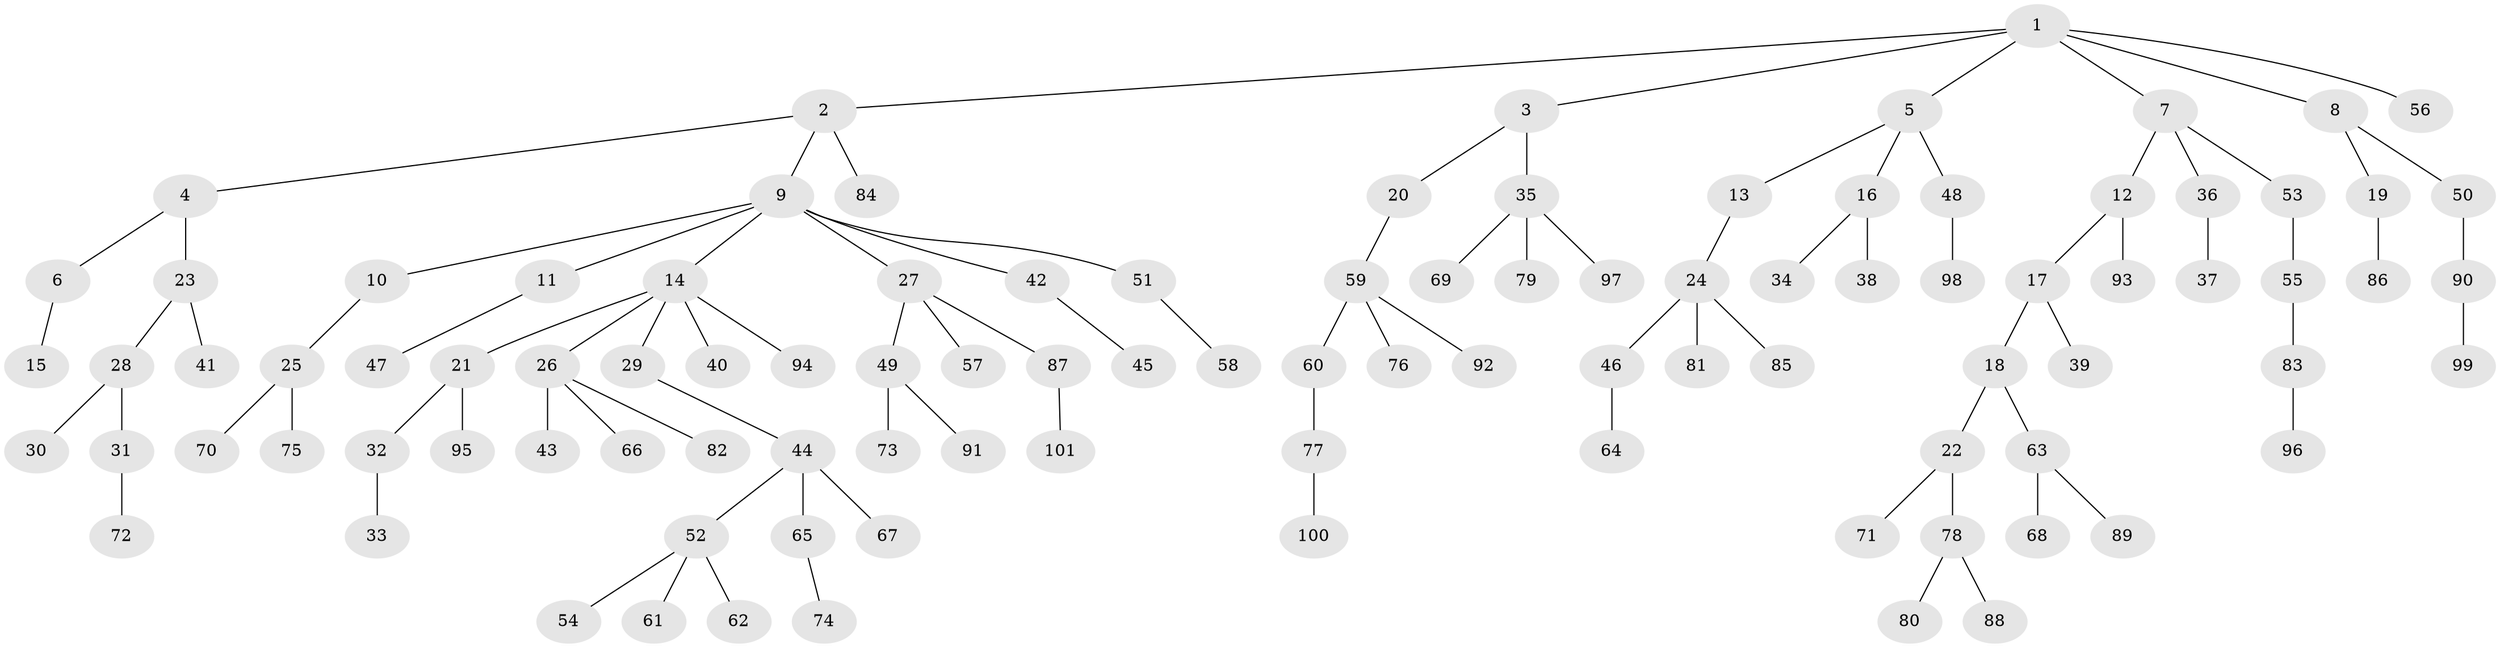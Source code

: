// coarse degree distribution, {1: 0.8333333333333334, 2: 0.1, 4: 0.03333333333333333, 23: 0.03333333333333333}
// Generated by graph-tools (version 1.1) at 2025/56/03/04/25 21:56:57]
// undirected, 101 vertices, 100 edges
graph export_dot {
graph [start="1"]
  node [color=gray90,style=filled];
  1;
  2;
  3;
  4;
  5;
  6;
  7;
  8;
  9;
  10;
  11;
  12;
  13;
  14;
  15;
  16;
  17;
  18;
  19;
  20;
  21;
  22;
  23;
  24;
  25;
  26;
  27;
  28;
  29;
  30;
  31;
  32;
  33;
  34;
  35;
  36;
  37;
  38;
  39;
  40;
  41;
  42;
  43;
  44;
  45;
  46;
  47;
  48;
  49;
  50;
  51;
  52;
  53;
  54;
  55;
  56;
  57;
  58;
  59;
  60;
  61;
  62;
  63;
  64;
  65;
  66;
  67;
  68;
  69;
  70;
  71;
  72;
  73;
  74;
  75;
  76;
  77;
  78;
  79;
  80;
  81;
  82;
  83;
  84;
  85;
  86;
  87;
  88;
  89;
  90;
  91;
  92;
  93;
  94;
  95;
  96;
  97;
  98;
  99;
  100;
  101;
  1 -- 2;
  1 -- 3;
  1 -- 5;
  1 -- 7;
  1 -- 8;
  1 -- 56;
  2 -- 4;
  2 -- 9;
  2 -- 84;
  3 -- 20;
  3 -- 35;
  4 -- 6;
  4 -- 23;
  5 -- 13;
  5 -- 16;
  5 -- 48;
  6 -- 15;
  7 -- 12;
  7 -- 36;
  7 -- 53;
  8 -- 19;
  8 -- 50;
  9 -- 10;
  9 -- 11;
  9 -- 14;
  9 -- 27;
  9 -- 42;
  9 -- 51;
  10 -- 25;
  11 -- 47;
  12 -- 17;
  12 -- 93;
  13 -- 24;
  14 -- 21;
  14 -- 26;
  14 -- 29;
  14 -- 40;
  14 -- 94;
  16 -- 34;
  16 -- 38;
  17 -- 18;
  17 -- 39;
  18 -- 22;
  18 -- 63;
  19 -- 86;
  20 -- 59;
  21 -- 32;
  21 -- 95;
  22 -- 71;
  22 -- 78;
  23 -- 28;
  23 -- 41;
  24 -- 46;
  24 -- 81;
  24 -- 85;
  25 -- 70;
  25 -- 75;
  26 -- 43;
  26 -- 66;
  26 -- 82;
  27 -- 49;
  27 -- 57;
  27 -- 87;
  28 -- 30;
  28 -- 31;
  29 -- 44;
  31 -- 72;
  32 -- 33;
  35 -- 69;
  35 -- 79;
  35 -- 97;
  36 -- 37;
  42 -- 45;
  44 -- 52;
  44 -- 65;
  44 -- 67;
  46 -- 64;
  48 -- 98;
  49 -- 73;
  49 -- 91;
  50 -- 90;
  51 -- 58;
  52 -- 54;
  52 -- 61;
  52 -- 62;
  53 -- 55;
  55 -- 83;
  59 -- 60;
  59 -- 76;
  59 -- 92;
  60 -- 77;
  63 -- 68;
  63 -- 89;
  65 -- 74;
  77 -- 100;
  78 -- 80;
  78 -- 88;
  83 -- 96;
  87 -- 101;
  90 -- 99;
}
